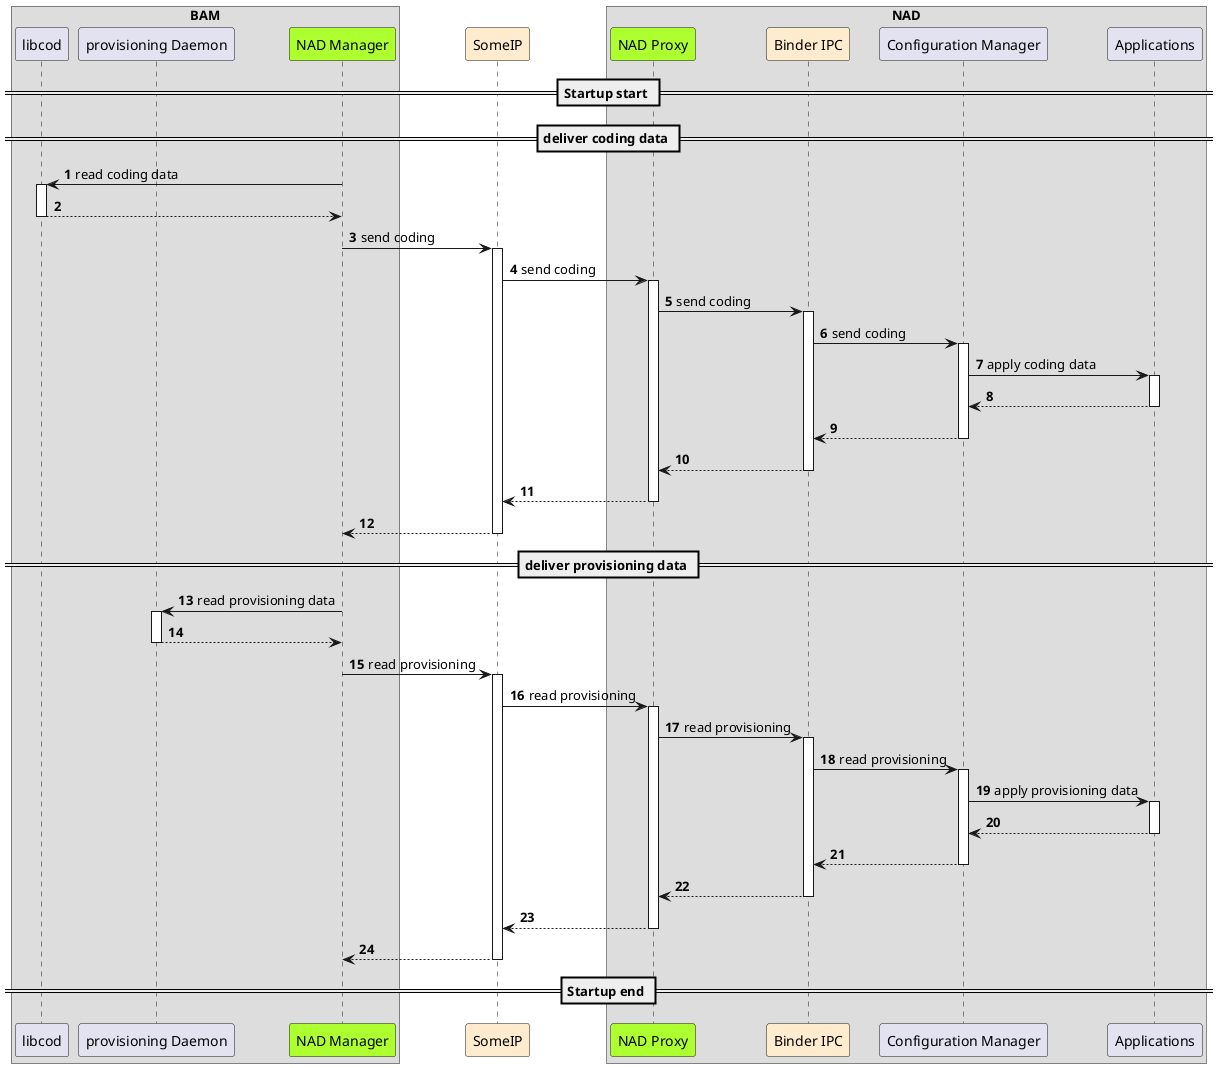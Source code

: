 
@startuml
!pragma teoz true
autonumber
autoactivate on

== Startup start ==
box "BAM"
participant "libcod" as libc
participant "provisioning Daemon" as prod
participant "NAD Manager" as nadm #GreenYellow
end box

participant "SomeIP" as sip #BlanchedAlmond

box "NAD"
participant "NAD Proxy" as nadp #GreenYellow


participant "Binder IPC" as bind #BlanchedAlmond

participant "Configuration Manager" as conf

participant "Applications" as app

end box

== deliver coding data ==
nadm -> libc: read coding data
libc --> nadm:
nadm -> sip: send coding
sip -> nadp: send coding
nadp -> bind: send coding
bind -> conf: send coding
conf -> app: apply coding data
app --> conf:
conf --> bind:
bind --> nadp:
nadp --> sip:
sip --> nadm:

== deliver provisioning data ==
nadm -> prod: read provisioning data
prod -->nadm:
nadm -> sip: read provisioning
sip -> nadp: read provisioning
nadp -> bind: read provisioning
bind -> conf: read provisioning
conf -> app: apply provisioning data
app --> conf:
conf --> bind:
bind --> nadp:
nadp --> sip:
sip --> nadm:

== Startup end ==
@enduml